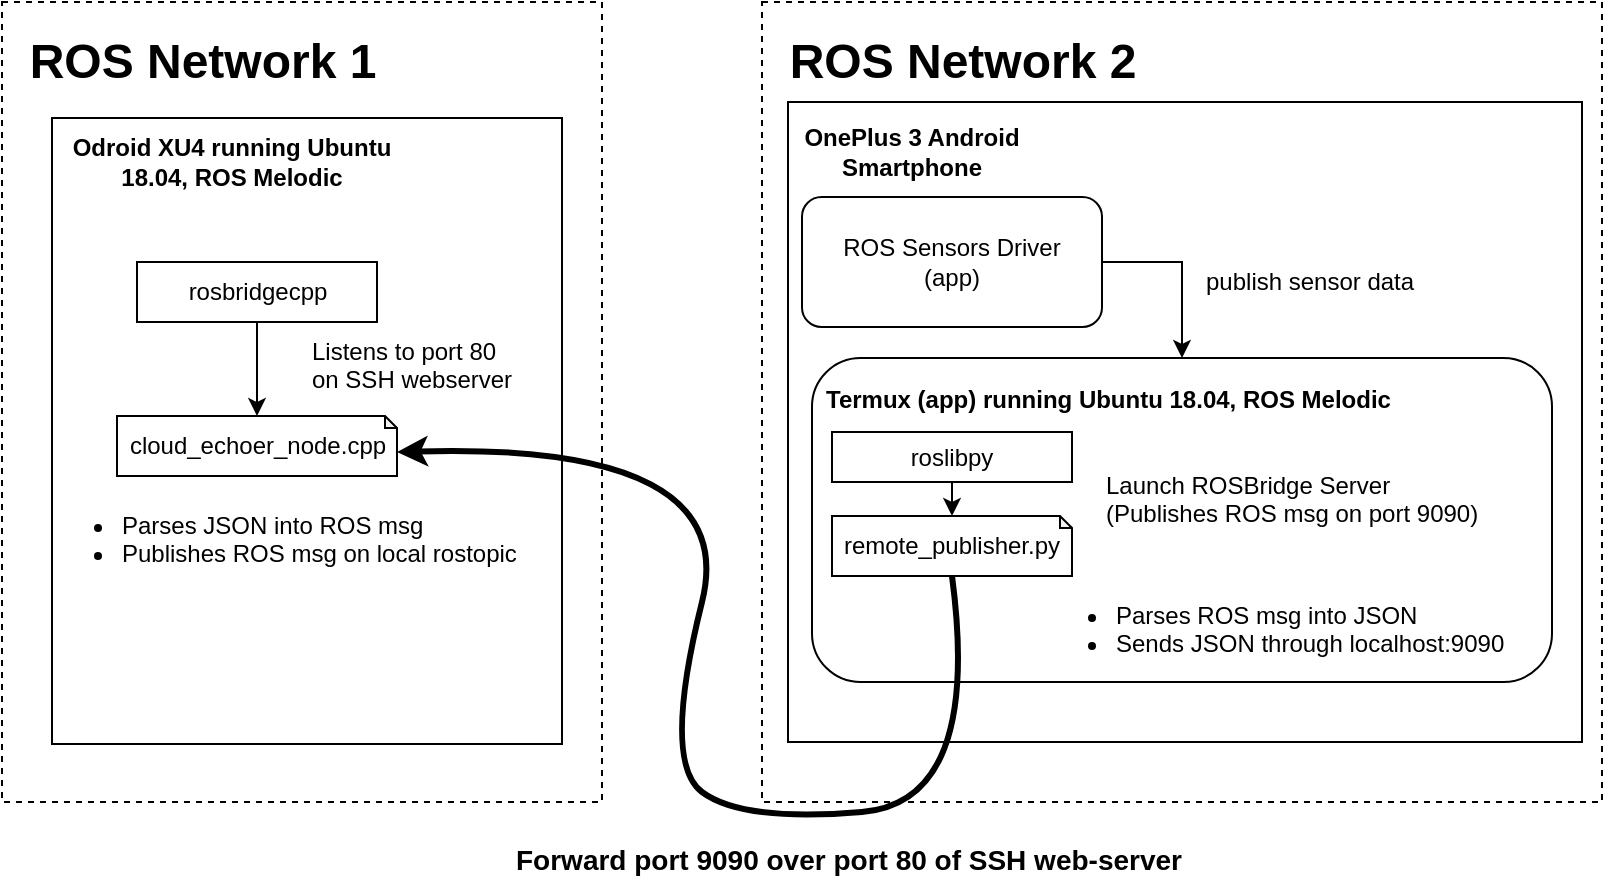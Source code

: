 <mxfile version="10.7.7" type="github"><diagram id="jqaI8VsOELlvub2PuFKo" name="Page-1"><mxGraphModel dx="840" dy="404" grid="1" gridSize="10" guides="1" tooltips="1" connect="1" arrows="1" fold="1" page="1" pageScale="1" pageWidth="827" pageHeight="1169" math="0" shadow="0"><root><mxCell id="0"/><mxCell id="1" parent="0"/><mxCell id="DkdsW7pftQiuSSzVSVMr-18" value="" style="rounded=0;whiteSpace=wrap;html=1;dashed=1;" parent="1" vertex="1"><mxGeometry x="20" y="70" width="300" height="400" as="geometry"/></mxCell><mxCell id="DkdsW7pftQiuSSzVSVMr-16" value="" style="rounded=0;whiteSpace=wrap;html=1;dashed=1;" parent="1" vertex="1"><mxGeometry x="400" y="70" width="420" height="400" as="geometry"/></mxCell><mxCell id="VJZBTtJhzeeaKvCJVwd7-1" value="" style="rounded=0;whiteSpace=wrap;html=1;" parent="1" vertex="1"><mxGeometry x="413" y="120" width="397" height="320" as="geometry"/></mxCell><mxCell id="VJZBTtJhzeeaKvCJVwd7-2" value="&lt;h4 style=&quot;text-align: center&quot;&gt;&lt;br&gt;&lt;/h4&gt;" style="rounded=0;whiteSpace=wrap;html=1;" parent="1" vertex="1"><mxGeometry x="45" y="128" width="255" height="313" as="geometry"/></mxCell><mxCell id="DkdsW7pftQiuSSzVSVMr-13" style="edgeStyle=orthogonalEdgeStyle;rounded=0;orthogonalLoop=1;jettySize=auto;html=1;entryX=0.5;entryY=0;entryDx=0;entryDy=0;entryPerimeter=0;" parent="1" source="DkdsW7pftQiuSSzVSVMr-11" target="DkdsW7pftQiuSSzVSVMr-20" edge="1"><mxGeometry relative="1" as="geometry"><mxPoint x="147.5" y="270" as="targetPoint"/></mxGeometry></mxCell><mxCell id="DkdsW7pftQiuSSzVSVMr-11" value="rosbridgecpp" style="rounded=0;whiteSpace=wrap;html=1;" parent="1" vertex="1"><mxGeometry x="87.5" y="200" width="120" height="30" as="geometry"/></mxCell><mxCell id="DkdsW7pftQiuSSzVSVMr-20" value="cloud_echoer_node.cpp" style="shape=note;whiteSpace=wrap;html=1;backgroundOutline=1;darkOpacity=0.05;size=6;" parent="1" vertex="1"><mxGeometry x="77.5" y="277" width="140" height="30" as="geometry"/></mxCell><mxCell id="DkdsW7pftQiuSSzVSVMr-21" value="&lt;ul&gt;&lt;li&gt;Parses JSON into ROS msg&lt;/li&gt;&lt;li&gt;Publishes ROS msg on local rostopic&lt;/li&gt;&lt;/ul&gt;" style="text;html=1;resizable=0;points=[];autosize=1;align=left;verticalAlign=top;spacingTop=-4;" parent="1" vertex="1"><mxGeometry x="37.5" y="310" width="250" height="50" as="geometry"/></mxCell><mxCell id="DkdsW7pftQiuSSzVSVMr-29" value="Listens to port 80 &lt;br&gt;on SSH webserver" style="text;html=1;resizable=0;points=[];autosize=1;align=left;verticalAlign=top;spacingTop=-4;" parent="1" vertex="1"><mxGeometry x="172.5" y="235" width="120" height="30" as="geometry"/></mxCell><UserObject label="&lt;h4&gt;&lt;span&gt;Odroid XU4 running Ubuntu 18.04, ROS Melodic&lt;/span&gt;&lt;/h4&gt;" placeholders="1" name="Variable" id="D-34UypNLPTHWWnsPZQ8-4"><mxCell style="text;html=1;strokeColor=none;fillColor=none;align=center;verticalAlign=middle;whiteSpace=wrap;overflow=hidden;" vertex="1" parent="1"><mxGeometry x="40" y="110" width="190" height="80" as="geometry"/></mxCell></UserObject><mxCell id="D-34UypNLPTHWWnsPZQ8-5" value="ROS Network 1" style="text;strokeColor=none;fillColor=none;html=1;fontSize=24;fontStyle=1;verticalAlign=middle;align=center;" vertex="1" parent="1"><mxGeometry x="70" y="80" width="100" height="40" as="geometry"/></mxCell><mxCell id="D-34UypNLPTHWWnsPZQ8-9" value="ROS Network 2" style="text;strokeColor=none;fillColor=none;html=1;fontSize=24;fontStyle=1;verticalAlign=middle;align=center;" vertex="1" parent="1"><mxGeometry x="450" y="80" width="100" height="40" as="geometry"/></mxCell><UserObject label="&lt;h4&gt;OnePlus 3 Android &lt;br&gt;Smartphone&lt;br&gt;&lt;/h4&gt;" placeholders="1" name="Variable" id="D-34UypNLPTHWWnsPZQ8-10"><mxCell style="text;html=1;strokeColor=none;fillColor=none;align=center;verticalAlign=middle;whiteSpace=wrap;overflow=hidden;" vertex="1" parent="1"><mxGeometry x="380" y="105" width="190" height="80" as="geometry"/></mxCell></UserObject><mxCell id="D-34UypNLPTHWWnsPZQ8-12" value="" style="rounded=1;whiteSpace=wrap;html=1;" vertex="1" parent="1"><mxGeometry x="425" y="248" width="370" height="162" as="geometry"/></mxCell><mxCell id="D-34UypNLPTHWWnsPZQ8-15" style="edgeStyle=orthogonalEdgeStyle;rounded=0;orthogonalLoop=1;jettySize=auto;html=1;exitX=1;exitY=0.5;exitDx=0;exitDy=0;entryX=0.5;entryY=0;entryDx=0;entryDy=0;" edge="1" parent="1" source="D-34UypNLPTHWWnsPZQ8-13" target="D-34UypNLPTHWWnsPZQ8-12"><mxGeometry relative="1" as="geometry"/></mxCell><mxCell id="D-34UypNLPTHWWnsPZQ8-13" value="ROS Sensors Driver &lt;br&gt;(app)" style="rounded=1;whiteSpace=wrap;html=1;" vertex="1" parent="1"><mxGeometry x="420" y="167.5" width="150" height="65" as="geometry"/></mxCell><mxCell id="D-34UypNLPTHWWnsPZQ8-14" value="&lt;span&gt;&lt;b&gt;Termux (app) running Ubuntu 18.04, ROS Melodic&lt;/b&gt;&lt;/span&gt;" style="text;html=1;resizable=0;points=[];autosize=1;align=left;verticalAlign=top;spacingTop=-4;" vertex="1" parent="1"><mxGeometry x="430" y="259" width="300" height="20" as="geometry"/></mxCell><mxCell id="D-34UypNLPTHWWnsPZQ8-20" style="edgeStyle=orthogonalEdgeStyle;rounded=0;orthogonalLoop=1;jettySize=auto;html=1;exitX=0.5;exitY=1;exitDx=0;exitDy=0;entryX=0.5;entryY=0;entryDx=0;entryDy=0;entryPerimeter=0;" edge="1" parent="1" source="D-34UypNLPTHWWnsPZQ8-17" target="D-34UypNLPTHWWnsPZQ8-18"><mxGeometry relative="1" as="geometry"/></mxCell><mxCell id="D-34UypNLPTHWWnsPZQ8-17" value="roslibpy" style="rounded=0;whiteSpace=wrap;html=1;" vertex="1" parent="1"><mxGeometry x="435" y="285" width="120" height="25" as="geometry"/></mxCell><mxCell id="D-34UypNLPTHWWnsPZQ8-18" value="remote_publisher.py" style="shape=note;whiteSpace=wrap;html=1;backgroundOutline=1;darkOpacity=0.05;size=6;" vertex="1" parent="1"><mxGeometry x="435" y="327" width="120" height="30" as="geometry"/></mxCell><mxCell id="DkdsW7pftQiuSSzVSVMr-5" value="Launch ROSBridge Server &lt;br&gt;(Publishes ROS msg on port 9090)" style="text;html=1;resizable=0;points=[];autosize=1;align=left;verticalAlign=top;spacingTop=-4;" parent="1" vertex="1"><mxGeometry x="570" y="302" width="200" height="30" as="geometry"/></mxCell><mxCell id="D-34UypNLPTHWWnsPZQ8-21" value="publish sensor data" style="text;html=1;resizable=0;points=[];autosize=1;align=left;verticalAlign=top;spacingTop=-4;" vertex="1" parent="1"><mxGeometry x="620" y="200" width="120" height="20" as="geometry"/></mxCell><mxCell id="D-34UypNLPTHWWnsPZQ8-23" value="&lt;ul&gt;&lt;li&gt;Parses ROS msg into JSON&lt;/li&gt;&lt;li&gt;Sends JSON through localhost:9090&lt;/li&gt;&lt;/ul&gt;" style="text;html=1;resizable=0;points=[];autosize=1;align=left;verticalAlign=top;spacingTop=-4;" vertex="1" parent="1"><mxGeometry x="535" y="354.5" width="250" height="50" as="geometry"/></mxCell><mxCell id="DkdsW7pftQiuSSzVSVMr-4" value="" style="curved=1;endArrow=classic;html=1;exitX=0.5;exitY=1;exitDx=0;exitDy=0;exitPerimeter=0;entryX=0;entryY=0;entryDx=140;entryDy=18;entryPerimeter=0;strokeWidth=3;" parent="1" edge="1" target="DkdsW7pftQiuSSzVSVMr-20" source="D-34UypNLPTHWWnsPZQ8-18"><mxGeometry width="50" height="50" relative="1" as="geometry"><mxPoint x="630" y="400" as="sourcePoint"/><mxPoint x="110" y="380" as="targetPoint"/><Array as="points"><mxPoint x="510" y="470"/><mxPoint x="390" y="480"/><mxPoint x="350" y="450"/><mxPoint x="390" y="290"/></Array></mxGeometry></mxCell><mxCell id="D-34UypNLPTHWWnsPZQ8-25" value="&lt;div&gt;&lt;font style=&quot;font-size: 14px&quot;&gt;&lt;b&gt;Forward port 9090 over port 80 of SSH web-server&lt;/b&gt;&lt;/font&gt;&lt;/div&gt;" style="text;html=1;resizable=0;points=[];autosize=1;align=left;verticalAlign=top;spacingTop=-4;" vertex="1" parent="1"><mxGeometry x="275" y="488" width="350" height="20" as="geometry"/></mxCell></root></mxGraphModel></diagram></mxfile>